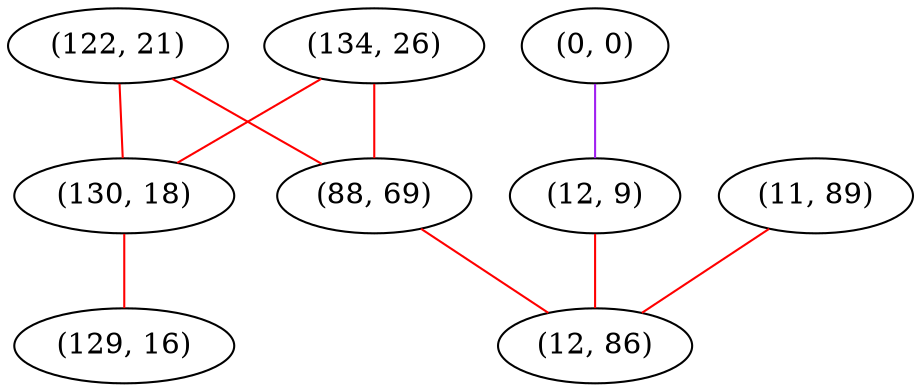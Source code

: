 graph "" {
"(122, 21)";
"(134, 26)";
"(130, 18)";
"(129, 16)";
"(88, 69)";
"(0, 0)";
"(11, 89)";
"(12, 9)";
"(12, 86)";
"(122, 21)" -- "(88, 69)"  [color=red, key=0, weight=1];
"(122, 21)" -- "(130, 18)"  [color=red, key=0, weight=1];
"(134, 26)" -- "(88, 69)"  [color=red, key=0, weight=1];
"(134, 26)" -- "(130, 18)"  [color=red, key=0, weight=1];
"(130, 18)" -- "(129, 16)"  [color=red, key=0, weight=1];
"(88, 69)" -- "(12, 86)"  [color=red, key=0, weight=1];
"(0, 0)" -- "(12, 9)"  [color=purple, key=0, weight=4];
"(11, 89)" -- "(12, 86)"  [color=red, key=0, weight=1];
"(12, 9)" -- "(12, 86)"  [color=red, key=0, weight=1];
}
